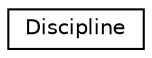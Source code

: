 digraph "Graphical Class Hierarchy"
{
  edge [fontname="Helvetica",fontsize="10",labelfontname="Helvetica",labelfontsize="10"];
  node [fontname="Helvetica",fontsize="10",shape=record];
  rankdir="LR";
  Node0 [label="Discipline",height=0.2,width=0.4,color="black", fillcolor="white", style="filled",URL="$class_discipline.html",tooltip="Описва диспиплина в СУСИ "];
}
